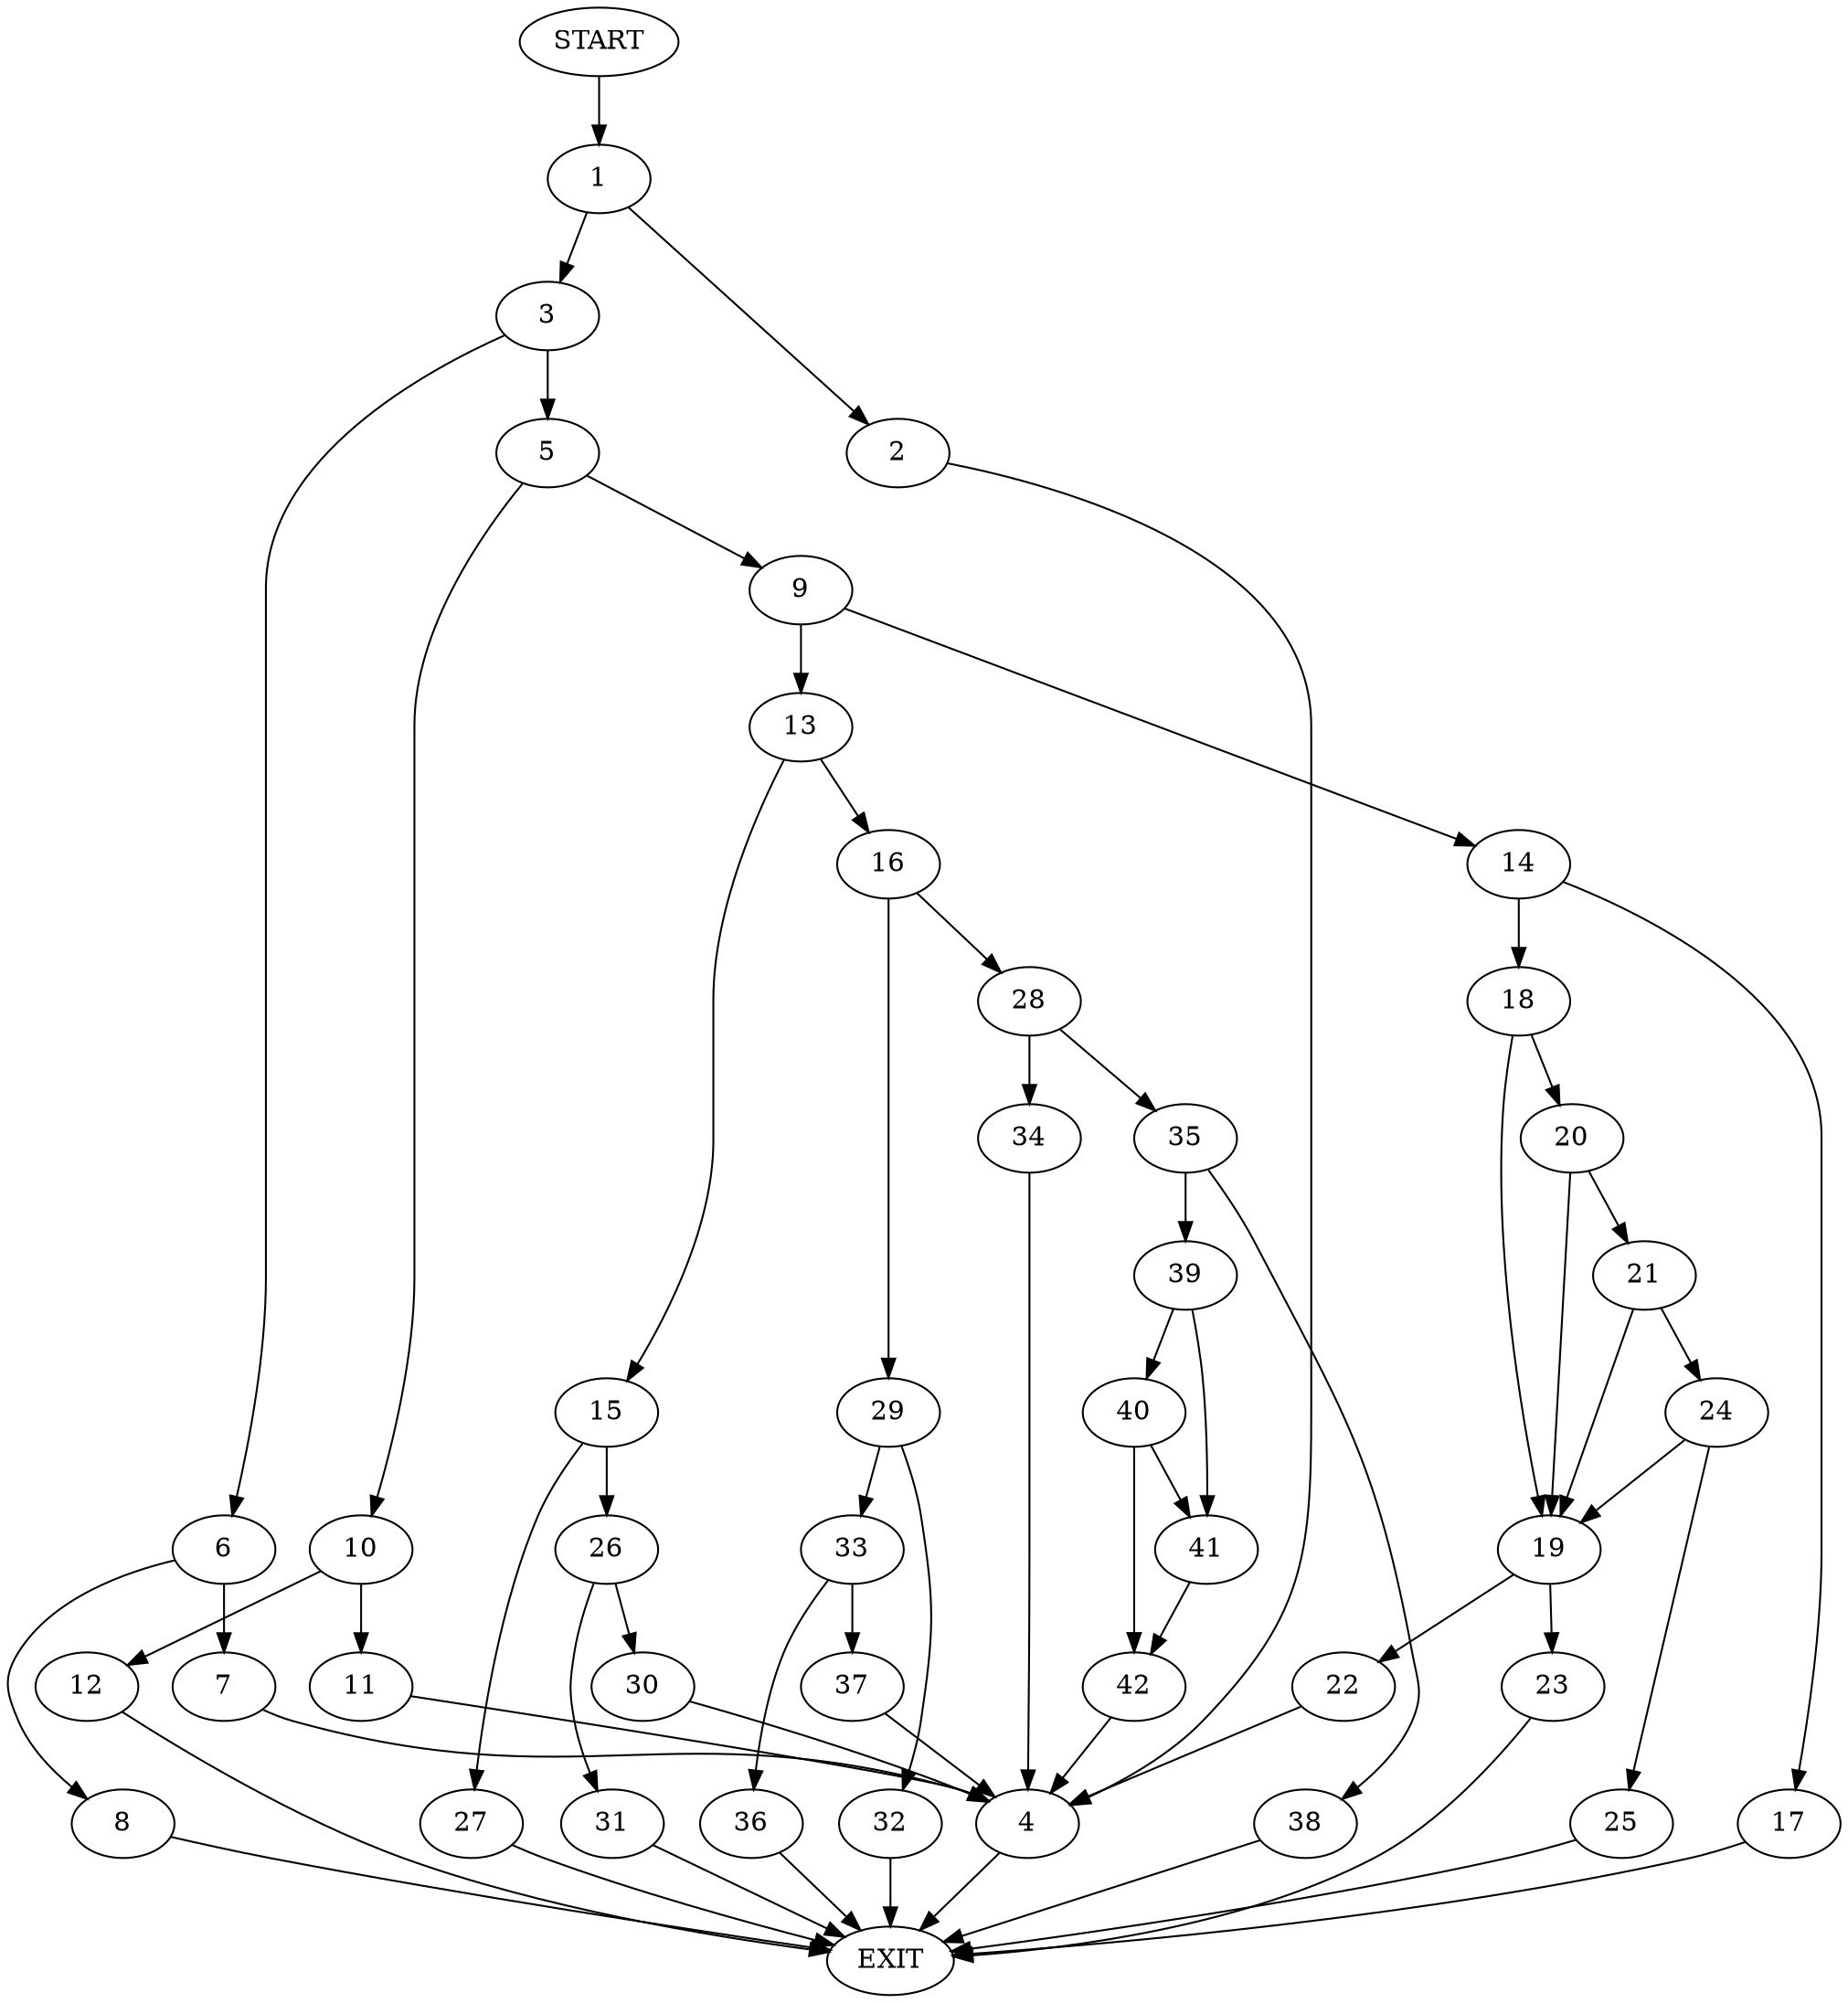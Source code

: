 digraph {
0 [label="START"]
43 [label="EXIT"]
0 -> 1
1 -> 2
1 -> 3
2 -> 4
3 -> 5
3 -> 6
4 -> 43
6 -> 7
6 -> 8
5 -> 9
5 -> 10
8 -> 43
7 -> 4
10 -> 11
10 -> 12
9 -> 13
9 -> 14
12 -> 43
11 -> 4
13 -> 15
13 -> 16
14 -> 17
14 -> 18
18 -> 19
18 -> 20
17 -> 43
20 -> 21
20 -> 19
19 -> 22
19 -> 23
21 -> 24
21 -> 19
24 -> 25
24 -> 19
25 -> 43
22 -> 4
23 -> 43
15 -> 26
15 -> 27
16 -> 28
16 -> 29
27 -> 43
26 -> 30
26 -> 31
30 -> 4
31 -> 43
29 -> 32
29 -> 33
28 -> 34
28 -> 35
33 -> 36
33 -> 37
32 -> 43
37 -> 4
36 -> 43
34 -> 4
35 -> 38
35 -> 39
38 -> 43
39 -> 40
39 -> 41
40 -> 42
40 -> 41
41 -> 42
42 -> 4
}
